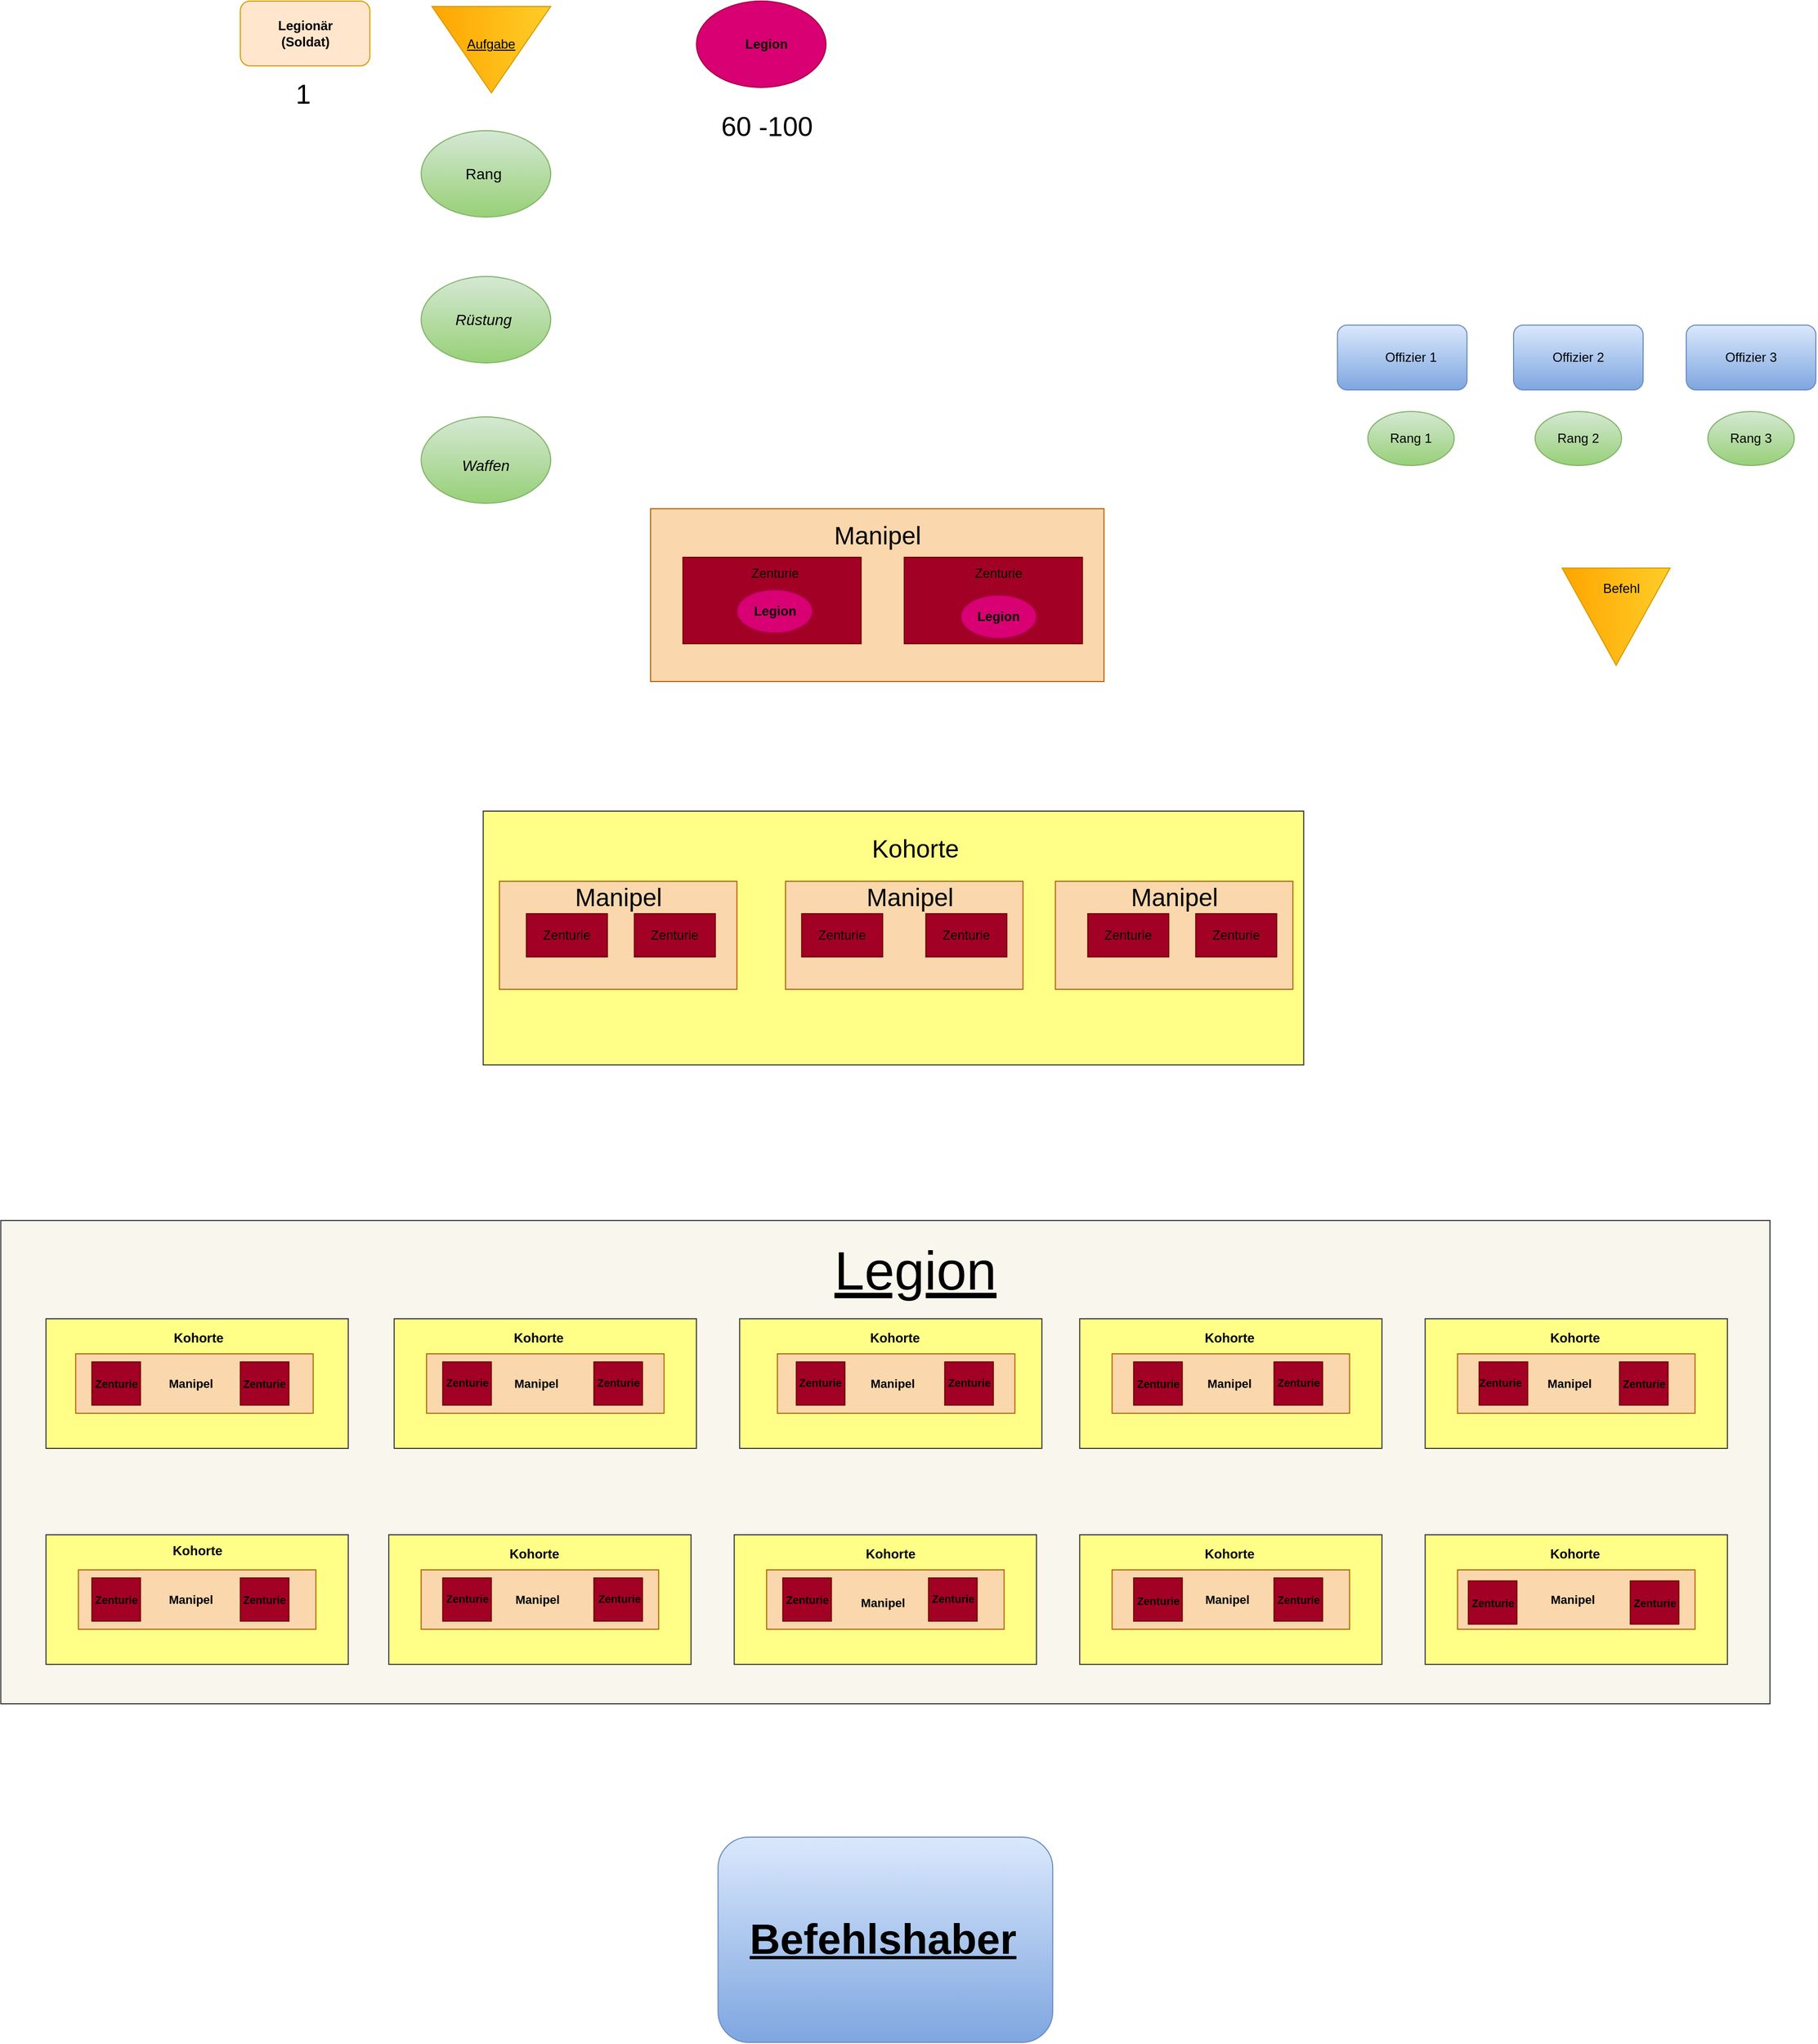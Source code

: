 <mxfile version="21.3.8" type="github">
  <diagram name="Seite-1" id="kPt4DwSDLzO4RaTnzeHO">
    <mxGraphModel dx="2223" dy="1383" grid="1" gridSize="10" guides="1" tooltips="1" connect="1" arrows="1" fold="1" page="1" pageScale="1" pageWidth="827" pageHeight="1169" math="0" shadow="0">
      <root>
        <mxCell id="0" />
        <mxCell id="1" parent="0" />
        <mxCell id="Y0GOm2_EZQEgUlRysN5h-156" value="" style="rounded=1;whiteSpace=wrap;html=1;fillColor=#ffe6cc;strokeColor=#d79b00;" vertex="1" parent="1">
          <mxGeometry x="235.62" y="40" width="120" height="60" as="geometry" />
        </mxCell>
        <mxCell id="Y0GOm2_EZQEgUlRysN5h-154" value="" style="rounded=0;whiteSpace=wrap;html=1;fillColor=#f9f7ed;strokeColor=#36393d;" vertex="1" parent="1">
          <mxGeometry x="13.75" y="1169" width="1638.75" height="447.5" as="geometry" />
        </mxCell>
        <mxCell id="Y0GOm2_EZQEgUlRysN5h-61" value="" style="rounded=0;whiteSpace=wrap;html=1;fillColor=#ffff88;strokeColor=#36393d;" vertex="1" parent="1">
          <mxGeometry x="460.62" y="790" width="760" height="235" as="geometry" />
        </mxCell>
        <mxCell id="Y0GOm2_EZQEgUlRysN5h-28" value="" style="rounded=0;whiteSpace=wrap;html=1;fillColor=#fad7ac;strokeColor=#b46504;" vertex="1" parent="1">
          <mxGeometry x="615.62" y="510" width="420" height="160" as="geometry" />
        </mxCell>
        <mxCell id="Y0GOm2_EZQEgUlRysN5h-2" value="&lt;font color=&quot;#000000&quot;&gt;Legionär&lt;br&gt;(Soldat)&lt;/font&gt;" style="text;strokeColor=none;align=center;fillColor=none;html=1;verticalAlign=middle;whiteSpace=wrap;rounded=0;fontStyle=1" vertex="1" parent="1">
          <mxGeometry x="265.62" y="55" width="60" height="30" as="geometry" />
        </mxCell>
        <mxCell id="Y0GOm2_EZQEgUlRysN5h-3" value="" style="ellipse;whiteSpace=wrap;html=1;fillColor=#d80073;fontColor=#ffffff;strokeColor=#A50040;" vertex="1" parent="1">
          <mxGeometry x="658.12" y="40" width="120" height="80" as="geometry" />
        </mxCell>
        <mxCell id="Y0GOm2_EZQEgUlRysN5h-4" value="Legion" style="text;strokeColor=none;align=center;fillColor=none;html=1;verticalAlign=middle;whiteSpace=wrap;rounded=0;fontColor=#000000;fontStyle=1" vertex="1" parent="1">
          <mxGeometry x="688.13" y="60" width="70.18" height="40" as="geometry" />
        </mxCell>
        <mxCell id="Y0GOm2_EZQEgUlRysN5h-6" value="" style="rounded=0;whiteSpace=wrap;html=1;fillColor=#a20025;fontColor=#ffffff;strokeColor=#6F0000;" vertex="1" parent="1">
          <mxGeometry x="645.63" y="555" width="165" height="80" as="geometry" />
        </mxCell>
        <mxCell id="Y0GOm2_EZQEgUlRysN5h-7" value="Zenturie" style="text;strokeColor=none;align=center;fillColor=none;html=1;verticalAlign=middle;whiteSpace=wrap;rounded=0;fontColor=#000000;" vertex="1" parent="1">
          <mxGeometry x="700.63" y="555" width="60" height="30" as="geometry" />
        </mxCell>
        <mxCell id="Y0GOm2_EZQEgUlRysN5h-8" value="60 -100" style="text;html=1;strokeColor=none;fillColor=none;align=center;verticalAlign=middle;whiteSpace=wrap;rounded=0;rotation=0;fontSize=25;" vertex="1" parent="1">
          <mxGeometry x="667.21" y="140" width="113.41" height="30" as="geometry" />
        </mxCell>
        <mxCell id="Y0GOm2_EZQEgUlRysN5h-9" value="" style="ellipse;whiteSpace=wrap;html=1;fillColor=#d5e8d4;strokeColor=#82b366;gradientColor=#97d077;" vertex="1" parent="1">
          <mxGeometry x="403.12" y="160" width="120" height="80" as="geometry" />
        </mxCell>
        <mxCell id="Y0GOm2_EZQEgUlRysN5h-10" value="" style="ellipse;whiteSpace=wrap;html=1;fillColor=#d5e8d4;gradientColor=#97d077;strokeColor=#82b366;" vertex="1" parent="1">
          <mxGeometry x="403.12" y="295" width="120" height="80" as="geometry" />
        </mxCell>
        <mxCell id="Y0GOm2_EZQEgUlRysN5h-11" value="" style="ellipse;whiteSpace=wrap;html=1;fillColor=#d5e8d4;gradientColor=#97d077;strokeColor=#82b366;" vertex="1" parent="1">
          <mxGeometry x="403.12" y="425" width="120" height="80" as="geometry" />
        </mxCell>
        <mxCell id="Y0GOm2_EZQEgUlRysN5h-12" value="Rang" style="text;strokeColor=none;align=center;fillColor=none;html=1;verticalAlign=middle;whiteSpace=wrap;rounded=0;glass=0;fontSize=14;fontColor=#000000;" vertex="1" parent="1">
          <mxGeometry x="430.62" y="185" width="60" height="30" as="geometry" />
        </mxCell>
        <mxCell id="Y0GOm2_EZQEgUlRysN5h-13" value="&lt;i&gt;Rüstung&lt;/i&gt;" style="text;strokeColor=none;align=center;fillColor=none;html=1;verticalAlign=middle;whiteSpace=wrap;rounded=0;fontSize=14;fontColor=#000000;" vertex="1" parent="1">
          <mxGeometry x="430.62" y="320" width="60" height="30" as="geometry" />
        </mxCell>
        <mxCell id="Y0GOm2_EZQEgUlRysN5h-14" value="Waffen" style="text;strokeColor=none;align=center;fillColor=none;html=1;verticalAlign=middle;whiteSpace=wrap;rounded=0;fontSize=14;fontColor=#000000;fontStyle=2" vertex="1" parent="1">
          <mxGeometry x="433.12" y="455" width="60" height="30" as="geometry" />
        </mxCell>
        <mxCell id="Y0GOm2_EZQEgUlRysN5h-17" value="" style="triangle;whiteSpace=wrap;html=1;rotation=90;fillColor=#ffcd28;gradientColor=#ffa500;strokeColor=#d79b00;" vertex="1" parent="1">
          <mxGeometry x="428.12" y="30" width="80" height="110" as="geometry" />
        </mxCell>
        <mxCell id="Y0GOm2_EZQEgUlRysN5h-19" value="Aufgabe" style="text;strokeColor=none;align=center;fillColor=none;html=1;verticalAlign=middle;whiteSpace=wrap;rounded=0;fontColor=#000000;fontStyle=4" vertex="1" parent="1">
          <mxGeometry x="438.12" y="65" width="60" height="30" as="geometry" />
        </mxCell>
        <mxCell id="Y0GOm2_EZQEgUlRysN5h-20" value="" style="rounded=1;whiteSpace=wrap;html=1;fillColor=#dae8fc;gradientColor=#7ea6e0;strokeColor=#6c8ebf;" vertex="1" parent="1">
          <mxGeometry x="1251.87" y="340" width="120" height="60" as="geometry" />
        </mxCell>
        <mxCell id="Y0GOm2_EZQEgUlRysN5h-21" value="Offizier 1" style="text;strokeColor=none;align=center;fillColor=none;html=1;verticalAlign=middle;whiteSpace=wrap;rounded=0;fontColor=#000000;" vertex="1" parent="1">
          <mxGeometry x="1290" y="355" width="60" height="30" as="geometry" />
        </mxCell>
        <mxCell id="Y0GOm2_EZQEgUlRysN5h-22" value="" style="triangle;whiteSpace=wrap;html=1;rotation=90;fillColor=#ffcd28;gradientColor=#ffa500;strokeColor=#d79b00;" vertex="1" parent="1">
          <mxGeometry x="1465" y="560" width="90" height="100" as="geometry" />
        </mxCell>
        <mxCell id="Y0GOm2_EZQEgUlRysN5h-23" value="Befehl" style="text;strokeColor=none;align=center;fillColor=none;html=1;verticalAlign=middle;whiteSpace=wrap;rounded=0;fontColor=#000000;" vertex="1" parent="1">
          <mxGeometry x="1485" y="569" width="60" height="30" as="geometry" />
        </mxCell>
        <mxCell id="Y0GOm2_EZQEgUlRysN5h-25" value="" style="rounded=0;whiteSpace=wrap;html=1;fillColor=#a20025;fontColor=#ffffff;strokeColor=#6F0000;" vertex="1" parent="1">
          <mxGeometry x="850.63" y="555" width="165" height="80" as="geometry" />
        </mxCell>
        <mxCell id="Y0GOm2_EZQEgUlRysN5h-26" value="Zenturie" style="text;strokeColor=none;align=center;fillColor=none;html=1;verticalAlign=middle;whiteSpace=wrap;rounded=0;fontColor=#000000;" vertex="1" parent="1">
          <mxGeometry x="908.13" y="555" width="60" height="30" as="geometry" />
        </mxCell>
        <mxCell id="Y0GOm2_EZQEgUlRysN5h-29" value="&lt;font style=&quot;font-size: 23px;&quot; color=&quot;#000000&quot;&gt;Manipel&lt;/font&gt;" style="text;strokeColor=none;align=center;fillColor=none;html=1;verticalAlign=middle;whiteSpace=wrap;rounded=0;" vertex="1" parent="1">
          <mxGeometry x="695.63" y="520" width="260" height="30" as="geometry" />
        </mxCell>
        <mxCell id="Y0GOm2_EZQEgUlRysN5h-30" value="" style="rounded=1;whiteSpace=wrap;html=1;fillColor=#dae8fc;gradientColor=#7ea6e0;strokeColor=#6c8ebf;" vertex="1" parent="1">
          <mxGeometry x="1415" y="340" width="120" height="60" as="geometry" />
        </mxCell>
        <mxCell id="Y0GOm2_EZQEgUlRysN5h-31" value="" style="rounded=1;whiteSpace=wrap;html=1;fillColor=#dae8fc;gradientColor=#7ea6e0;strokeColor=#6c8ebf;" vertex="1" parent="1">
          <mxGeometry x="1575" y="340" width="120" height="60" as="geometry" />
        </mxCell>
        <mxCell id="Y0GOm2_EZQEgUlRysN5h-33" value="Offizier 2" style="text;strokeColor=none;align=center;fillColor=none;html=1;verticalAlign=middle;whiteSpace=wrap;rounded=0;fontColor=#000000;" vertex="1" parent="1">
          <mxGeometry x="1445" y="355" width="60" height="30" as="geometry" />
        </mxCell>
        <mxCell id="Y0GOm2_EZQEgUlRysN5h-34" value="Offizier 3" style="text;strokeColor=none;align=center;fillColor=none;html=1;verticalAlign=middle;whiteSpace=wrap;rounded=0;fontColor=#000000;" vertex="1" parent="1">
          <mxGeometry x="1605" y="355" width="60" height="30" as="geometry" />
        </mxCell>
        <mxCell id="Y0GOm2_EZQEgUlRysN5h-35" value="" style="ellipse;whiteSpace=wrap;html=1;fillColor=#d5e8d4;gradientColor=#97d077;strokeColor=#82b366;" vertex="1" parent="1">
          <mxGeometry x="1280" y="420" width="80" height="50" as="geometry" />
        </mxCell>
        <mxCell id="Y0GOm2_EZQEgUlRysN5h-36" value="" style="ellipse;whiteSpace=wrap;html=1;fillColor=#d5e8d4;gradientColor=#97d077;strokeColor=#82b366;" vertex="1" parent="1">
          <mxGeometry x="1435" y="420" width="80" height="50" as="geometry" />
        </mxCell>
        <mxCell id="Y0GOm2_EZQEgUlRysN5h-37" value="" style="ellipse;whiteSpace=wrap;html=1;fillColor=#d5e8d4;gradientColor=#97d077;strokeColor=#82b366;" vertex="1" parent="1">
          <mxGeometry x="1595" y="420" width="80" height="50" as="geometry" />
        </mxCell>
        <mxCell id="Y0GOm2_EZQEgUlRysN5h-38" value="Rang 1" style="text;strokeColor=none;align=center;fillColor=none;html=1;verticalAlign=middle;whiteSpace=wrap;rounded=0;fontColor=#000000;" vertex="1" parent="1">
          <mxGeometry x="1290" y="430" width="60" height="30" as="geometry" />
        </mxCell>
        <mxCell id="Y0GOm2_EZQEgUlRysN5h-39" value="Rang 2" style="text;strokeColor=none;align=center;fillColor=none;html=1;verticalAlign=middle;whiteSpace=wrap;rounded=0;fontColor=#000000;" vertex="1" parent="1">
          <mxGeometry x="1445" y="430" width="60" height="30" as="geometry" />
        </mxCell>
        <mxCell id="Y0GOm2_EZQEgUlRysN5h-40" value="Rang 3" style="text;strokeColor=none;align=center;fillColor=none;html=1;verticalAlign=middle;whiteSpace=wrap;rounded=0;fontColor=#000000;" vertex="1" parent="1">
          <mxGeometry x="1605" y="430" width="60" height="30" as="geometry" />
        </mxCell>
        <mxCell id="Y0GOm2_EZQEgUlRysN5h-43" value="" style="rounded=0;whiteSpace=wrap;html=1;fillColor=#fad7ac;strokeColor=#b46504;" vertex="1" parent="1">
          <mxGeometry x="475.62" y="855" width="220" height="100" as="geometry" />
        </mxCell>
        <mxCell id="Y0GOm2_EZQEgUlRysN5h-44" value="" style="rounded=0;whiteSpace=wrap;html=1;fillColor=#fad7ac;strokeColor=#b46504;" vertex="1" parent="1">
          <mxGeometry x="740.62" y="855" width="220" height="100" as="geometry" />
        </mxCell>
        <mxCell id="Y0GOm2_EZQEgUlRysN5h-45" value="" style="rounded=0;whiteSpace=wrap;html=1;fillColor=#fad7ac;strokeColor=#b46504;" vertex="1" parent="1">
          <mxGeometry x="990.62" y="855" width="220" height="100" as="geometry" />
        </mxCell>
        <mxCell id="Y0GOm2_EZQEgUlRysN5h-46" value="" style="rounded=0;whiteSpace=wrap;html=1;fillColor=#a20025;fontColor=#ffffff;strokeColor=#6F0000;" vertex="1" parent="1">
          <mxGeometry x="500.62" y="885" width="75" height="40" as="geometry" />
        </mxCell>
        <mxCell id="Y0GOm2_EZQEgUlRysN5h-47" value="" style="rounded=0;whiteSpace=wrap;html=1;fillColor=#a20025;fontColor=#ffffff;strokeColor=#6F0000;" vertex="1" parent="1">
          <mxGeometry x="600.62" y="885" width="75" height="40" as="geometry" />
        </mxCell>
        <mxCell id="Y0GOm2_EZQEgUlRysN5h-48" value="" style="rounded=0;whiteSpace=wrap;html=1;fillColor=#a20025;fontColor=#ffffff;strokeColor=#6F0000;" vertex="1" parent="1">
          <mxGeometry x="755.62" y="885" width="75" height="40" as="geometry" />
        </mxCell>
        <mxCell id="Y0GOm2_EZQEgUlRysN5h-49" value="" style="rounded=0;whiteSpace=wrap;html=1;fillColor=#a20025;fontColor=#ffffff;strokeColor=#6F0000;" vertex="1" parent="1">
          <mxGeometry x="870.62" y="885" width="75" height="40" as="geometry" />
        </mxCell>
        <mxCell id="Y0GOm2_EZQEgUlRysN5h-50" value="" style="rounded=0;whiteSpace=wrap;html=1;fillColor=#a20025;fontColor=#ffffff;strokeColor=#6F0000;" vertex="1" parent="1">
          <mxGeometry x="1020.62" y="885" width="75" height="40" as="geometry" />
        </mxCell>
        <mxCell id="Y0GOm2_EZQEgUlRysN5h-51" value="" style="rounded=0;whiteSpace=wrap;html=1;fillColor=#a20025;fontColor=#ffffff;strokeColor=#6F0000;" vertex="1" parent="1">
          <mxGeometry x="1120.62" y="885" width="75" height="40" as="geometry" />
        </mxCell>
        <mxCell id="Y0GOm2_EZQEgUlRysN5h-52" value="Zenturie" style="text;strokeColor=none;align=center;fillColor=none;html=1;verticalAlign=middle;whiteSpace=wrap;rounded=0;fontColor=#000000;" vertex="1" parent="1">
          <mxGeometry x="508.12" y="890" width="60" height="30" as="geometry" />
        </mxCell>
        <mxCell id="Y0GOm2_EZQEgUlRysN5h-53" value="Zenturie" style="text;strokeColor=none;align=center;fillColor=none;html=1;verticalAlign=middle;whiteSpace=wrap;rounded=0;fontColor=#000000;" vertex="1" parent="1">
          <mxGeometry x="608.12" y="890" width="60" height="30" as="geometry" />
        </mxCell>
        <mxCell id="Y0GOm2_EZQEgUlRysN5h-54" value="Zenturie" style="text;strokeColor=none;align=center;fillColor=none;html=1;verticalAlign=middle;whiteSpace=wrap;rounded=0;fontColor=#000000;" vertex="1" parent="1">
          <mxGeometry x="763.12" y="890" width="60" height="30" as="geometry" />
        </mxCell>
        <mxCell id="Y0GOm2_EZQEgUlRysN5h-55" value="Zenturie" style="text;strokeColor=none;align=center;fillColor=none;html=1;verticalAlign=middle;whiteSpace=wrap;rounded=0;fontColor=#000000;" vertex="1" parent="1">
          <mxGeometry x="878.12" y="890" width="60" height="30" as="geometry" />
        </mxCell>
        <mxCell id="Y0GOm2_EZQEgUlRysN5h-56" value="Zenturie" style="text;strokeColor=none;align=center;fillColor=none;html=1;verticalAlign=middle;whiteSpace=wrap;rounded=0;fontColor=#000000;" vertex="1" parent="1">
          <mxGeometry x="1028.12" y="890" width="60" height="30" as="geometry" />
        </mxCell>
        <mxCell id="Y0GOm2_EZQEgUlRysN5h-57" value="Zenturie" style="text;strokeColor=none;align=center;fillColor=none;html=1;verticalAlign=middle;whiteSpace=wrap;rounded=0;fontColor=#000000;" vertex="1" parent="1">
          <mxGeometry x="1128.12" y="890" width="60" height="30" as="geometry" />
        </mxCell>
        <mxCell id="Y0GOm2_EZQEgUlRysN5h-58" value="&lt;font style=&quot;font-size: 23px;&quot; color=&quot;#000000&quot;&gt;Manipel&lt;/font&gt;" style="text;strokeColor=none;align=center;fillColor=none;html=1;verticalAlign=middle;whiteSpace=wrap;rounded=0;" vertex="1" parent="1">
          <mxGeometry x="455.62" y="855" width="260" height="30" as="geometry" />
        </mxCell>
        <mxCell id="Y0GOm2_EZQEgUlRysN5h-59" value="&lt;font style=&quot;font-size: 23px;&quot; color=&quot;#000000&quot;&gt;Manipel&lt;/font&gt;" style="text;strokeColor=none;align=center;fillColor=none;html=1;verticalAlign=middle;whiteSpace=wrap;rounded=0;" vertex="1" parent="1">
          <mxGeometry x="725.62" y="855" width="260" height="30" as="geometry" />
        </mxCell>
        <mxCell id="Y0GOm2_EZQEgUlRysN5h-60" value="&lt;font style=&quot;font-size: 23px;&quot; color=&quot;#000000&quot;&gt;Manipel&lt;/font&gt;" style="text;strokeColor=none;align=center;fillColor=none;html=1;verticalAlign=middle;whiteSpace=wrap;rounded=0;" vertex="1" parent="1">
          <mxGeometry x="970.62" y="855" width="260" height="30" as="geometry" />
        </mxCell>
        <mxCell id="Y0GOm2_EZQEgUlRysN5h-63" value="&lt;font color=&quot;#000000&quot;&gt;&lt;span style=&quot;caret-color: rgb(0, 0, 0); font-size: 23px;&quot;&gt;Kohorte&lt;/span&gt;&lt;/font&gt;" style="text;strokeColor=none;align=center;fillColor=none;html=1;verticalAlign=middle;whiteSpace=wrap;rounded=0;" vertex="1" parent="1">
          <mxGeometry x="730.62" y="810" width="260" height="30" as="geometry" />
        </mxCell>
        <mxCell id="Y0GOm2_EZQEgUlRysN5h-64" value="" style="ellipse;whiteSpace=wrap;html=1;fillColor=#d80073;fontColor=#ffffff;strokeColor=#A50040;" vertex="1" parent="1">
          <mxGeometry x="695.63" y="585" width="70" height="40" as="geometry" />
        </mxCell>
        <mxCell id="Y0GOm2_EZQEgUlRysN5h-65" value="Legion" style="text;strokeColor=none;align=center;fillColor=none;html=1;verticalAlign=middle;whiteSpace=wrap;rounded=0;fontColor=#000000;fontStyle=1" vertex="1" parent="1">
          <mxGeometry x="700.63" y="590" width="60" height="30" as="geometry" />
        </mxCell>
        <mxCell id="Y0GOm2_EZQEgUlRysN5h-68" value="" style="ellipse;whiteSpace=wrap;html=1;fillColor=#d80073;fontColor=#ffffff;strokeColor=#A50040;" vertex="1" parent="1">
          <mxGeometry x="903.13" y="590" width="70" height="40" as="geometry" />
        </mxCell>
        <mxCell id="Y0GOm2_EZQEgUlRysN5h-69" value="Legion" style="text;strokeColor=none;align=center;fillColor=none;html=1;verticalAlign=middle;whiteSpace=wrap;rounded=0;fontColor=#000000;fontStyle=1" vertex="1" parent="1">
          <mxGeometry x="908.13" y="595" width="60" height="30" as="geometry" />
        </mxCell>
        <mxCell id="Y0GOm2_EZQEgUlRysN5h-70" value="" style="rounded=0;whiteSpace=wrap;html=1;fillColor=#ffff88;strokeColor=#36393d;" vertex="1" parent="1">
          <mxGeometry x="55.62" y="1260" width="280" height="120" as="geometry" />
        </mxCell>
        <mxCell id="Y0GOm2_EZQEgUlRysN5h-71" value="" style="rounded=0;whiteSpace=wrap;html=1;fillColor=#ffff88;strokeColor=#36393d;" vertex="1" parent="1">
          <mxGeometry x="55.62" y="1460" width="280" height="120" as="geometry" />
        </mxCell>
        <mxCell id="Y0GOm2_EZQEgUlRysN5h-72" value="" style="rounded=0;whiteSpace=wrap;html=1;fillColor=#ffff88;strokeColor=#36393d;" vertex="1" parent="1">
          <mxGeometry x="378.12" y="1260" width="280" height="120" as="geometry" />
        </mxCell>
        <mxCell id="Y0GOm2_EZQEgUlRysN5h-73" value="" style="rounded=0;whiteSpace=wrap;html=1;fillColor=#ffff88;strokeColor=#36393d;" vertex="1" parent="1">
          <mxGeometry x="698.12" y="1260" width="280" height="120" as="geometry" />
        </mxCell>
        <mxCell id="Y0GOm2_EZQEgUlRysN5h-74" value="" style="rounded=0;whiteSpace=wrap;html=1;fillColor=#ffff88;strokeColor=#36393d;" vertex="1" parent="1">
          <mxGeometry x="373.12" y="1460" width="280" height="120" as="geometry" />
        </mxCell>
        <mxCell id="Y0GOm2_EZQEgUlRysN5h-75" value="" style="rounded=0;whiteSpace=wrap;html=1;fillColor=#ffff88;strokeColor=#36393d;" vertex="1" parent="1">
          <mxGeometry x="693.12" y="1460" width="280" height="120" as="geometry" />
        </mxCell>
        <mxCell id="Y0GOm2_EZQEgUlRysN5h-76" value="" style="rounded=0;whiteSpace=wrap;html=1;fillColor=#ffff88;strokeColor=#36393d;" vertex="1" parent="1">
          <mxGeometry x="1013.12" y="1260" width="280" height="120" as="geometry" />
        </mxCell>
        <mxCell id="Y0GOm2_EZQEgUlRysN5h-77" value="" style="rounded=0;whiteSpace=wrap;html=1;fillColor=#ffff88;strokeColor=#36393d;" vertex="1" parent="1">
          <mxGeometry x="1013.12" y="1460" width="280" height="120" as="geometry" />
        </mxCell>
        <mxCell id="Y0GOm2_EZQEgUlRysN5h-78" value="" style="rounded=0;whiteSpace=wrap;html=1;fillColor=#ffff88;strokeColor=#36393d;" vertex="1" parent="1">
          <mxGeometry x="1333.12" y="1260" width="280" height="120" as="geometry" />
        </mxCell>
        <mxCell id="Y0GOm2_EZQEgUlRysN5h-79" value="" style="rounded=0;whiteSpace=wrap;html=1;fillColor=#ffff88;strokeColor=#36393d;" vertex="1" parent="1">
          <mxGeometry x="1333.12" y="1460" width="280" height="120" as="geometry" />
        </mxCell>
        <mxCell id="Y0GOm2_EZQEgUlRysN5h-80" value="" style="rounded=0;whiteSpace=wrap;html=1;fillColor=#fad7ac;strokeColor=#b46504;" vertex="1" parent="1">
          <mxGeometry x="83.12" y="1292.5" width="220" height="55" as="geometry" />
        </mxCell>
        <mxCell id="Y0GOm2_EZQEgUlRysN5h-81" value="" style="rounded=0;whiteSpace=wrap;html=1;fillColor=#fad7ac;strokeColor=#b46504;" vertex="1" parent="1">
          <mxGeometry x="85.62" y="1492.5" width="220" height="55" as="geometry" />
        </mxCell>
        <mxCell id="Y0GOm2_EZQEgUlRysN5h-82" value="" style="rounded=0;whiteSpace=wrap;html=1;fillColor=#fad7ac;strokeColor=#b46504;" vertex="1" parent="1">
          <mxGeometry x="403.12" y="1492.5" width="220" height="55" as="geometry" />
        </mxCell>
        <mxCell id="Y0GOm2_EZQEgUlRysN5h-83" value="" style="rounded=0;whiteSpace=wrap;html=1;fillColor=#fad7ac;strokeColor=#b46504;" vertex="1" parent="1">
          <mxGeometry x="408.12" y="1292.5" width="220" height="55" as="geometry" />
        </mxCell>
        <mxCell id="Y0GOm2_EZQEgUlRysN5h-84" value="" style="rounded=0;whiteSpace=wrap;html=1;fillColor=#fad7ac;strokeColor=#b46504;" vertex="1" parent="1">
          <mxGeometry x="733.12" y="1292.5" width="220" height="55" as="geometry" />
        </mxCell>
        <mxCell id="Y0GOm2_EZQEgUlRysN5h-85" value="" style="rounded=0;whiteSpace=wrap;html=1;fillColor=#fad7ac;strokeColor=#b46504;" vertex="1" parent="1">
          <mxGeometry x="723.12" y="1492.5" width="220" height="55" as="geometry" />
        </mxCell>
        <mxCell id="Y0GOm2_EZQEgUlRysN5h-86" value="" style="rounded=0;whiteSpace=wrap;html=1;fillColor=#fad7ac;strokeColor=#b46504;" vertex="1" parent="1">
          <mxGeometry x="1043.12" y="1492.5" width="220" height="55" as="geometry" />
        </mxCell>
        <mxCell id="Y0GOm2_EZQEgUlRysN5h-87" value="" style="rounded=0;whiteSpace=wrap;html=1;fillColor=#fad7ac;strokeColor=#b46504;" vertex="1" parent="1">
          <mxGeometry x="1043.12" y="1292.5" width="220" height="55" as="geometry" />
        </mxCell>
        <mxCell id="Y0GOm2_EZQEgUlRysN5h-88" value="" style="rounded=0;whiteSpace=wrap;html=1;fillColor=#fad7ac;strokeColor=#b46504;" vertex="1" parent="1">
          <mxGeometry x="1363.12" y="1292.5" width="220" height="55" as="geometry" />
        </mxCell>
        <mxCell id="Y0GOm2_EZQEgUlRysN5h-89" value="" style="rounded=0;whiteSpace=wrap;html=1;fillColor=#fad7ac;strokeColor=#b46504;" vertex="1" parent="1">
          <mxGeometry x="1363.12" y="1492.5" width="220" height="55" as="geometry" />
        </mxCell>
        <mxCell id="Y0GOm2_EZQEgUlRysN5h-90" value="&lt;font color=&quot;#000000&quot; style=&quot;font-size: 12px;&quot;&gt;&lt;span style=&quot;caret-color: rgb(0, 0, 0); font-size: 12px;&quot;&gt;Kohorte&lt;/span&gt;&lt;/font&gt;" style="text;strokeColor=none;align=center;fillColor=none;html=1;verticalAlign=middle;whiteSpace=wrap;rounded=0;fontSize=12;fontStyle=1" vertex="1" parent="1">
          <mxGeometry x="88.12" y="1262.5" width="217.5" height="30" as="geometry" />
        </mxCell>
        <mxCell id="Y0GOm2_EZQEgUlRysN5h-91" value="&lt;font color=&quot;#000000&quot; style=&quot;font-size: 12px;&quot;&gt;&lt;span style=&quot;caret-color: rgb(0, 0, 0); font-size: 12px;&quot;&gt;Kohorte&lt;/span&gt;&lt;/font&gt;" style="text;strokeColor=none;align=center;fillColor=none;html=1;verticalAlign=middle;whiteSpace=wrap;rounded=0;fontSize=12;fontStyle=1" vertex="1" parent="1">
          <mxGeometry x="86.87" y="1460" width="217.5" height="30" as="geometry" />
        </mxCell>
        <mxCell id="Y0GOm2_EZQEgUlRysN5h-92" value="&lt;font color=&quot;#000000&quot; style=&quot;font-size: 12px;&quot;&gt;&lt;span style=&quot;caret-color: rgb(0, 0, 0); font-size: 12px;&quot;&gt;Kohorte&lt;/span&gt;&lt;/font&gt;" style="text;strokeColor=none;align=center;fillColor=none;html=1;verticalAlign=middle;whiteSpace=wrap;rounded=0;fontSize=12;fontStyle=1" vertex="1" parent="1">
          <mxGeometry x="399.37" y="1462.5" width="217.5" height="30" as="geometry" />
        </mxCell>
        <mxCell id="Y0GOm2_EZQEgUlRysN5h-93" value="&lt;font color=&quot;#000000&quot; style=&quot;font-size: 12px;&quot;&gt;&lt;span style=&quot;caret-color: rgb(0, 0, 0); font-size: 12px;&quot;&gt;Kohorte&lt;/span&gt;&lt;/font&gt;" style="text;strokeColor=none;align=center;fillColor=none;html=1;verticalAlign=middle;whiteSpace=wrap;rounded=0;fontSize=12;fontStyle=1" vertex="1" parent="1">
          <mxGeometry x="403.12" y="1262.5" width="217.5" height="30" as="geometry" />
        </mxCell>
        <mxCell id="Y0GOm2_EZQEgUlRysN5h-94" value="&lt;font color=&quot;#000000&quot; style=&quot;font-size: 12px;&quot;&gt;&lt;span style=&quot;caret-color: rgb(0, 0, 0); font-size: 12px;&quot;&gt;Kohorte&lt;/span&gt;&lt;/font&gt;" style="text;strokeColor=none;align=center;fillColor=none;html=1;verticalAlign=middle;whiteSpace=wrap;rounded=0;fontSize=12;fontStyle=1" vertex="1" parent="1">
          <mxGeometry x="733.12" y="1262.5" width="217.5" height="30" as="geometry" />
        </mxCell>
        <mxCell id="Y0GOm2_EZQEgUlRysN5h-95" value="&lt;font color=&quot;#000000&quot; style=&quot;font-size: 12px;&quot;&gt;&lt;span style=&quot;caret-color: rgb(0, 0, 0); font-size: 12px;&quot;&gt;Kohorte&lt;/span&gt;&lt;/font&gt;" style="text;strokeColor=none;align=center;fillColor=none;html=1;verticalAlign=middle;whiteSpace=wrap;rounded=0;fontSize=12;fontStyle=1" vertex="1" parent="1">
          <mxGeometry x="729.37" y="1462.5" width="217.5" height="30" as="geometry" />
        </mxCell>
        <mxCell id="Y0GOm2_EZQEgUlRysN5h-96" value="&lt;font color=&quot;#000000&quot; style=&quot;font-size: 12px;&quot;&gt;&lt;span style=&quot;caret-color: rgb(0, 0, 0); font-size: 12px;&quot;&gt;Kohorte&lt;/span&gt;&lt;/font&gt;" style="text;strokeColor=none;align=center;fillColor=none;html=1;verticalAlign=middle;whiteSpace=wrap;rounded=0;fontSize=12;fontStyle=1" vertex="1" parent="1">
          <mxGeometry x="1043.12" y="1262.5" width="217.5" height="30" as="geometry" />
        </mxCell>
        <mxCell id="Y0GOm2_EZQEgUlRysN5h-97" value="&lt;font color=&quot;#000000&quot; style=&quot;font-size: 12px;&quot;&gt;&lt;span style=&quot;caret-color: rgb(0, 0, 0); font-size: 12px;&quot;&gt;Kohorte&lt;/span&gt;&lt;/font&gt;" style="text;strokeColor=none;align=center;fillColor=none;html=1;verticalAlign=middle;whiteSpace=wrap;rounded=0;fontSize=12;fontStyle=1" vertex="1" parent="1">
          <mxGeometry x="1363.12" y="1262.5" width="217.5" height="30" as="geometry" />
        </mxCell>
        <mxCell id="Y0GOm2_EZQEgUlRysN5h-98" value="&lt;font color=&quot;#000000&quot; style=&quot;font-size: 12px;&quot;&gt;&lt;span style=&quot;caret-color: rgb(0, 0, 0); font-size: 12px;&quot;&gt;Kohorte&lt;/span&gt;&lt;/font&gt;" style="text;strokeColor=none;align=center;fillColor=none;html=1;verticalAlign=middle;whiteSpace=wrap;rounded=0;fontSize=12;fontStyle=1" vertex="1" parent="1">
          <mxGeometry x="1043.12" y="1462.5" width="217.5" height="30" as="geometry" />
        </mxCell>
        <mxCell id="Y0GOm2_EZQEgUlRysN5h-99" value="&lt;font color=&quot;#000000&quot; style=&quot;font-size: 12px;&quot;&gt;&lt;span style=&quot;caret-color: rgb(0, 0, 0); font-size: 12px;&quot;&gt;Kohorte&lt;/span&gt;&lt;/font&gt;" style="text;strokeColor=none;align=center;fillColor=none;html=1;verticalAlign=middle;whiteSpace=wrap;rounded=0;fontSize=12;fontStyle=1" vertex="1" parent="1">
          <mxGeometry x="1363.12" y="1462.5" width="217.5" height="30" as="geometry" />
        </mxCell>
        <mxCell id="Y0GOm2_EZQEgUlRysN5h-100" value="&lt;font style=&quot;font-size: 11px;&quot; color=&quot;#000000&quot;&gt;Manipel&lt;/font&gt;" style="text;strokeColor=none;align=center;fillColor=none;html=1;verticalAlign=middle;whiteSpace=wrap;rounded=0;fontSize=11;fontStyle=1" vertex="1" parent="1">
          <mxGeometry x="76.87" y="1306.25" width="226.25" height="27.5" as="geometry" />
        </mxCell>
        <mxCell id="Y0GOm2_EZQEgUlRysN5h-101" value="&lt;font style=&quot;font-size: 11px;&quot; color=&quot;#000000&quot;&gt;Manipel&lt;/font&gt;" style="text;strokeColor=none;align=center;fillColor=none;html=1;verticalAlign=middle;whiteSpace=wrap;rounded=0;fontSize=11;fontStyle=1" vertex="1" parent="1">
          <mxGeometry x="76.87" y="1506.25" width="226.25" height="27.5" as="geometry" />
        </mxCell>
        <mxCell id="Y0GOm2_EZQEgUlRysN5h-102" value="&lt;font style=&quot;font-size: 11px;&quot; color=&quot;#000000&quot;&gt;Manipel&lt;/font&gt;" style="text;strokeColor=none;align=center;fillColor=none;html=1;verticalAlign=middle;whiteSpace=wrap;rounded=0;fontSize=11;fontStyle=1" vertex="1" parent="1">
          <mxGeometry x="398.12" y="1506.25" width="226.25" height="27.5" as="geometry" />
        </mxCell>
        <mxCell id="Y0GOm2_EZQEgUlRysN5h-103" value="&lt;font style=&quot;font-size: 11px;&quot; color=&quot;#000000&quot;&gt;Manipel&lt;/font&gt;" style="text;strokeColor=none;align=center;fillColor=none;html=1;verticalAlign=middle;whiteSpace=wrap;rounded=0;fontSize=11;fontStyle=1" vertex="1" parent="1">
          <mxGeometry x="396.87" y="1306.25" width="226.25" height="27.5" as="geometry" />
        </mxCell>
        <mxCell id="Y0GOm2_EZQEgUlRysN5h-104" value="&lt;font style=&quot;font-size: 11px;&quot; color=&quot;#000000&quot;&gt;Manipel&lt;/font&gt;" style="text;strokeColor=none;align=center;fillColor=none;html=1;verticalAlign=middle;whiteSpace=wrap;rounded=0;fontSize=11;fontStyle=1" vertex="1" parent="1">
          <mxGeometry x="718.12" y="1509" width="226.25" height="27.5" as="geometry" />
        </mxCell>
        <mxCell id="Y0GOm2_EZQEgUlRysN5h-105" value="&lt;font style=&quot;font-size: 11px;&quot; color=&quot;#000000&quot;&gt;Manipel&lt;/font&gt;" style="text;strokeColor=none;align=center;fillColor=none;html=1;verticalAlign=middle;whiteSpace=wrap;rounded=0;fontSize=11;fontStyle=1" vertex="1" parent="1">
          <mxGeometry x="726.87" y="1306.25" width="226.25" height="27.5" as="geometry" />
        </mxCell>
        <mxCell id="Y0GOm2_EZQEgUlRysN5h-106" value="&lt;font style=&quot;font-size: 11px;&quot; color=&quot;#000000&quot;&gt;Manipel&lt;/font&gt;" style="text;strokeColor=none;align=center;fillColor=none;html=1;verticalAlign=middle;whiteSpace=wrap;rounded=0;fontSize=11;fontStyle=1" vertex="1" parent="1">
          <mxGeometry x="1038.74" y="1306.25" width="226.25" height="27.5" as="geometry" />
        </mxCell>
        <mxCell id="Y0GOm2_EZQEgUlRysN5h-107" value="&lt;font style=&quot;font-size: 11px;&quot; color=&quot;#000000&quot;&gt;Manipel&lt;/font&gt;" style="text;strokeColor=none;align=center;fillColor=none;html=1;verticalAlign=middle;whiteSpace=wrap;rounded=0;fontSize=11;fontStyle=1" vertex="1" parent="1">
          <mxGeometry x="1036.87" y="1506.25" width="226.25" height="27.5" as="geometry" />
        </mxCell>
        <mxCell id="Y0GOm2_EZQEgUlRysN5h-108" value="&lt;font style=&quot;font-size: 11px;&quot; color=&quot;#000000&quot;&gt;Manipel&lt;/font&gt;" style="text;strokeColor=none;align=center;fillColor=none;html=1;verticalAlign=middle;whiteSpace=wrap;rounded=0;fontSize=11;fontStyle=1" vertex="1" parent="1">
          <mxGeometry x="1354.37" y="1306.25" width="226.25" height="27.5" as="geometry" />
        </mxCell>
        <mxCell id="Y0GOm2_EZQEgUlRysN5h-109" value="&lt;font style=&quot;font-size: 11px;&quot; color=&quot;#000000&quot;&gt;Manipel&lt;/font&gt;" style="text;strokeColor=none;align=center;fillColor=none;html=1;verticalAlign=middle;whiteSpace=wrap;rounded=0;fontSize=11;fontStyle=1" vertex="1" parent="1">
          <mxGeometry x="1356.87" y="1506.25" width="226.25" height="27.5" as="geometry" />
        </mxCell>
        <mxCell id="Y0GOm2_EZQEgUlRysN5h-114" value="" style="rounded=0;whiteSpace=wrap;html=1;fillColor=#a20025;fontColor=#ffffff;strokeColor=#6F0000;" vertex="1" parent="1">
          <mxGeometry x="98.12" y="1300" width="45" height="40" as="geometry" />
        </mxCell>
        <mxCell id="Y0GOm2_EZQEgUlRysN5h-115" value="" style="rounded=0;whiteSpace=wrap;html=1;fillColor=#a20025;fontColor=#ffffff;strokeColor=#6F0000;" vertex="1" parent="1">
          <mxGeometry x="235.62" y="1300" width="45" height="40" as="geometry" />
        </mxCell>
        <mxCell id="Y0GOm2_EZQEgUlRysN5h-116" value="" style="rounded=0;whiteSpace=wrap;html=1;fillColor=#a20025;fontColor=#ffffff;strokeColor=#6F0000;" vertex="1" parent="1">
          <mxGeometry x="98.12" y="1500" width="45" height="40" as="geometry" />
        </mxCell>
        <mxCell id="Y0GOm2_EZQEgUlRysN5h-117" value="" style="rounded=0;whiteSpace=wrap;html=1;fillColor=#a20025;fontColor=#ffffff;strokeColor=#6F0000;" vertex="1" parent="1">
          <mxGeometry x="235.62" y="1500" width="45" height="40" as="geometry" />
        </mxCell>
        <mxCell id="Y0GOm2_EZQEgUlRysN5h-118" value="" style="rounded=0;whiteSpace=wrap;html=1;fillColor=#a20025;fontColor=#ffffff;strokeColor=#6F0000;" vertex="1" parent="1">
          <mxGeometry x="423.12" y="1300" width="45" height="40" as="geometry" />
        </mxCell>
        <mxCell id="Y0GOm2_EZQEgUlRysN5h-119" value="" style="rounded=0;whiteSpace=wrap;html=1;fillColor=#a20025;fontColor=#ffffff;strokeColor=#6F0000;" vertex="1" parent="1">
          <mxGeometry x="563.12" y="1300" width="45" height="40" as="geometry" />
        </mxCell>
        <mxCell id="Y0GOm2_EZQEgUlRysN5h-120" value="" style="rounded=0;whiteSpace=wrap;html=1;fillColor=#a20025;fontColor=#ffffff;strokeColor=#6F0000;" vertex="1" parent="1">
          <mxGeometry x="423.12" y="1500" width="45" height="40" as="geometry" />
        </mxCell>
        <mxCell id="Y0GOm2_EZQEgUlRysN5h-121" value="" style="rounded=0;whiteSpace=wrap;html=1;fillColor=#a20025;fontColor=#ffffff;strokeColor=#6F0000;" vertex="1" parent="1">
          <mxGeometry x="563.12" y="1500" width="45" height="40" as="geometry" />
        </mxCell>
        <mxCell id="Y0GOm2_EZQEgUlRysN5h-122" value="" style="rounded=0;whiteSpace=wrap;html=1;fillColor=#a20025;fontColor=#ffffff;strokeColor=#6F0000;" vertex="1" parent="1">
          <mxGeometry x="750.62" y="1300" width="45" height="40" as="geometry" />
        </mxCell>
        <mxCell id="Y0GOm2_EZQEgUlRysN5h-123" value="" style="rounded=0;whiteSpace=wrap;html=1;fillColor=#a20025;fontColor=#ffffff;strokeColor=#6F0000;" vertex="1" parent="1">
          <mxGeometry x="888.12" y="1300" width="45" height="40" as="geometry" />
        </mxCell>
        <mxCell id="Y0GOm2_EZQEgUlRysN5h-124" value="" style="rounded=0;whiteSpace=wrap;html=1;fillColor=#a20025;fontColor=#ffffff;strokeColor=#6F0000;" vertex="1" parent="1">
          <mxGeometry x="738.12" y="1500" width="45" height="40" as="geometry" />
        </mxCell>
        <mxCell id="Y0GOm2_EZQEgUlRysN5h-125" value="" style="rounded=0;whiteSpace=wrap;html=1;fillColor=#a20025;fontColor=#ffffff;strokeColor=#6F0000;" vertex="1" parent="1">
          <mxGeometry x="873.12" y="1500" width="45" height="40" as="geometry" />
        </mxCell>
        <mxCell id="Y0GOm2_EZQEgUlRysN5h-126" value="" style="rounded=0;whiteSpace=wrap;html=1;fillColor=#a20025;fontColor=#ffffff;strokeColor=#6F0000;" vertex="1" parent="1">
          <mxGeometry x="1063.12" y="1300" width="45" height="40" as="geometry" />
        </mxCell>
        <mxCell id="Y0GOm2_EZQEgUlRysN5h-127" value="" style="rounded=0;whiteSpace=wrap;html=1;fillColor=#a20025;fontColor=#ffffff;strokeColor=#6F0000;" vertex="1" parent="1">
          <mxGeometry x="1193.12" y="1300" width="45" height="40" as="geometry" />
        </mxCell>
        <mxCell id="Y0GOm2_EZQEgUlRysN5h-128" value="" style="rounded=0;whiteSpace=wrap;html=1;fillColor=#a20025;fontColor=#ffffff;strokeColor=#6F0000;" vertex="1" parent="1">
          <mxGeometry x="1063.12" y="1500" width="45" height="40" as="geometry" />
        </mxCell>
        <mxCell id="Y0GOm2_EZQEgUlRysN5h-129" value="" style="rounded=0;whiteSpace=wrap;html=1;fillColor=#a20025;fontColor=#ffffff;strokeColor=#6F0000;" vertex="1" parent="1">
          <mxGeometry x="1193.12" y="1500" width="45" height="40" as="geometry" />
        </mxCell>
        <mxCell id="Y0GOm2_EZQEgUlRysN5h-130" value="" style="rounded=0;whiteSpace=wrap;html=1;fillColor=#a20025;fontColor=#ffffff;strokeColor=#6F0000;" vertex="1" parent="1">
          <mxGeometry x="1383.12" y="1300" width="45" height="40" as="geometry" />
        </mxCell>
        <mxCell id="Y0GOm2_EZQEgUlRysN5h-131" value="" style="rounded=0;whiteSpace=wrap;html=1;fillColor=#a20025;fontColor=#ffffff;strokeColor=#6F0000;" vertex="1" parent="1">
          <mxGeometry x="1513.12" y="1300" width="45" height="40" as="geometry" />
        </mxCell>
        <mxCell id="Y0GOm2_EZQEgUlRysN5h-132" value="" style="rounded=0;whiteSpace=wrap;html=1;fillColor=#a20025;fontColor=#ffffff;strokeColor=#6F0000;" vertex="1" parent="1">
          <mxGeometry x="1373.12" y="1502.75" width="45" height="40" as="geometry" />
        </mxCell>
        <mxCell id="Y0GOm2_EZQEgUlRysN5h-133" value="" style="rounded=0;whiteSpace=wrap;html=1;fillColor=#a20025;fontColor=#ffffff;strokeColor=#6F0000;" vertex="1" parent="1">
          <mxGeometry x="1523.12" y="1502.75" width="45" height="40" as="geometry" />
        </mxCell>
        <mxCell id="Y0GOm2_EZQEgUlRysN5h-134" value="Zenturie" style="text;strokeColor=none;align=center;fillColor=none;html=1;verticalAlign=middle;whiteSpace=wrap;rounded=0;fontSize=10;fontColor=#000000;fontStyle=1" vertex="1" parent="1">
          <mxGeometry x="90.62" y="1305" width="60" height="30" as="geometry" />
        </mxCell>
        <mxCell id="Y0GOm2_EZQEgUlRysN5h-135" value="Zenturie" style="text;strokeColor=none;align=center;fillColor=none;html=1;verticalAlign=middle;whiteSpace=wrap;rounded=0;fontSize=10;fontColor=#000000;fontStyle=1" vertex="1" parent="1">
          <mxGeometry x="228.12" y="1305" width="60" height="30" as="geometry" />
        </mxCell>
        <mxCell id="Y0GOm2_EZQEgUlRysN5h-136" value="Zenturie" style="text;strokeColor=none;align=center;fillColor=none;html=1;verticalAlign=middle;whiteSpace=wrap;rounded=0;fontSize=10;fontColor=#000000;fontStyle=1" vertex="1" parent="1">
          <mxGeometry x="90.62" y="1505" width="60" height="30" as="geometry" />
        </mxCell>
        <mxCell id="Y0GOm2_EZQEgUlRysN5h-137" value="Zenturie" style="text;strokeColor=none;align=center;fillColor=none;html=1;verticalAlign=middle;whiteSpace=wrap;rounded=0;fontSize=10;fontColor=#000000;fontStyle=1" vertex="1" parent="1">
          <mxGeometry x="228.12" y="1505" width="60" height="30" as="geometry" />
        </mxCell>
        <mxCell id="Y0GOm2_EZQEgUlRysN5h-138" value="Zenturie" style="text;strokeColor=none;align=center;fillColor=none;html=1;verticalAlign=middle;whiteSpace=wrap;rounded=0;fontSize=10;fontColor=#000000;fontStyle=1" vertex="1" parent="1">
          <mxGeometry x="415.62" y="1503.75" width="60" height="30" as="geometry" />
        </mxCell>
        <mxCell id="Y0GOm2_EZQEgUlRysN5h-139" value="Zenturie" style="text;strokeColor=none;align=center;fillColor=none;html=1;verticalAlign=middle;whiteSpace=wrap;rounded=0;fontSize=10;fontColor=#000000;fontStyle=1" vertex="1" parent="1">
          <mxGeometry x="556.87" y="1503.75" width="60" height="30" as="geometry" />
        </mxCell>
        <mxCell id="Y0GOm2_EZQEgUlRysN5h-140" value="Zenturie" style="text;strokeColor=none;align=center;fillColor=none;html=1;verticalAlign=middle;whiteSpace=wrap;rounded=0;fontSize=10;fontColor=#000000;fontStyle=1" vertex="1" parent="1">
          <mxGeometry x="555.62" y="1303.75" width="60" height="30" as="geometry" />
        </mxCell>
        <mxCell id="Y0GOm2_EZQEgUlRysN5h-141" value="Zenturie" style="text;strokeColor=none;align=center;fillColor=none;html=1;verticalAlign=middle;whiteSpace=wrap;rounded=0;fontSize=10;fontColor=#000000;fontStyle=1" vertex="1" parent="1">
          <mxGeometry x="415.62" y="1303.75" width="60" height="30" as="geometry" />
        </mxCell>
        <mxCell id="Y0GOm2_EZQEgUlRysN5h-142" value="Zenturie" style="text;strokeColor=none;align=center;fillColor=none;html=1;verticalAlign=middle;whiteSpace=wrap;rounded=0;fontSize=10;fontColor=#000000;fontStyle=1" vertex="1" parent="1">
          <mxGeometry x="743.12" y="1303.75" width="60" height="30" as="geometry" />
        </mxCell>
        <mxCell id="Y0GOm2_EZQEgUlRysN5h-143" value="Zenturie" style="text;strokeColor=none;align=center;fillColor=none;html=1;verticalAlign=middle;whiteSpace=wrap;rounded=0;fontSize=10;fontColor=#000000;fontStyle=1" vertex="1" parent="1">
          <mxGeometry x="880.62" y="1303.75" width="60" height="30" as="geometry" />
        </mxCell>
        <mxCell id="Y0GOm2_EZQEgUlRysN5h-144" value="Zenturie" style="text;strokeColor=none;align=center;fillColor=none;html=1;verticalAlign=middle;whiteSpace=wrap;rounded=0;fontSize=10;fontColor=#000000;fontStyle=1" vertex="1" parent="1">
          <mxGeometry x="730.62" y="1505" width="60" height="30" as="geometry" />
        </mxCell>
        <mxCell id="Y0GOm2_EZQEgUlRysN5h-145" value="Zenturie" style="text;strokeColor=none;align=center;fillColor=none;html=1;verticalAlign=middle;whiteSpace=wrap;rounded=0;fontSize=10;fontColor=#000000;fontStyle=1" vertex="1" parent="1">
          <mxGeometry x="865.62" y="1503.75" width="60" height="30" as="geometry" />
        </mxCell>
        <mxCell id="Y0GOm2_EZQEgUlRysN5h-146" value="Zenturie" style="text;strokeColor=none;align=center;fillColor=none;html=1;verticalAlign=middle;whiteSpace=wrap;rounded=0;fontSize=10;fontColor=#000000;fontStyle=1" vertex="1" parent="1">
          <mxGeometry x="1055.62" y="1305" width="60" height="30" as="geometry" />
        </mxCell>
        <mxCell id="Y0GOm2_EZQEgUlRysN5h-147" value="Zenturie" style="text;strokeColor=none;align=center;fillColor=none;html=1;verticalAlign=middle;whiteSpace=wrap;rounded=0;fontSize=10;fontColor=#000000;fontStyle=1" vertex="1" parent="1">
          <mxGeometry x="1185.62" y="1303.75" width="60" height="30" as="geometry" />
        </mxCell>
        <mxCell id="Y0GOm2_EZQEgUlRysN5h-148" value="Zenturie" style="text;strokeColor=none;align=center;fillColor=none;html=1;verticalAlign=middle;whiteSpace=wrap;rounded=0;fontSize=10;fontColor=#000000;fontStyle=1" vertex="1" parent="1">
          <mxGeometry x="1055.62" y="1506.25" width="60" height="30" as="geometry" />
        </mxCell>
        <mxCell id="Y0GOm2_EZQEgUlRysN5h-149" value="Zenturie" style="text;strokeColor=none;align=center;fillColor=none;html=1;verticalAlign=middle;whiteSpace=wrap;rounded=0;fontSize=10;fontColor=#000000;fontStyle=1" vertex="1" parent="1">
          <mxGeometry x="1185.62" y="1505" width="60" height="30" as="geometry" />
        </mxCell>
        <mxCell id="Y0GOm2_EZQEgUlRysN5h-150" value="Zenturie" style="text;strokeColor=none;align=center;fillColor=none;html=1;verticalAlign=middle;whiteSpace=wrap;rounded=0;fontSize=10;fontColor=#000000;fontStyle=1" vertex="1" parent="1">
          <mxGeometry x="1373.12" y="1303.75" width="60" height="30" as="geometry" />
        </mxCell>
        <mxCell id="Y0GOm2_EZQEgUlRysN5h-151" value="Zenturie" style="text;strokeColor=none;align=center;fillColor=none;html=1;verticalAlign=middle;whiteSpace=wrap;rounded=0;fontSize=10;fontColor=#000000;fontStyle=1" vertex="1" parent="1">
          <mxGeometry x="1505.62" y="1305" width="60" height="30" as="geometry" />
        </mxCell>
        <mxCell id="Y0GOm2_EZQEgUlRysN5h-152" value="Zenturie" style="text;strokeColor=none;align=center;fillColor=none;html=1;verticalAlign=middle;whiteSpace=wrap;rounded=0;fontSize=10;fontColor=#000000;fontStyle=1" vertex="1" parent="1">
          <mxGeometry x="1365.62" y="1507.75" width="60" height="30" as="geometry" />
        </mxCell>
        <mxCell id="Y0GOm2_EZQEgUlRysN5h-153" value="Zenturie" style="text;strokeColor=none;align=center;fillColor=none;html=1;verticalAlign=middle;whiteSpace=wrap;rounded=0;fontSize=10;fontColor=#000000;fontStyle=1" vertex="1" parent="1">
          <mxGeometry x="1515.62" y="1507.75" width="60" height="30" as="geometry" />
        </mxCell>
        <mxCell id="Y0GOm2_EZQEgUlRysN5h-155" value="Legion" style="text;strokeColor=none;align=center;fillColor=none;html=1;verticalAlign=middle;whiteSpace=wrap;rounded=0;fontColor=#000000;fontSize=50;fontStyle=4" vertex="1" parent="1">
          <mxGeometry x="595.62" y="1200" width="530" height="30" as="geometry" />
        </mxCell>
        <mxCell id="Y0GOm2_EZQEgUlRysN5h-157" value="" style="rounded=1;whiteSpace=wrap;html=1;fillColor=#dae8fc;gradientColor=#7ea6e0;strokeColor=#6c8ebf;" vertex="1" parent="1">
          <mxGeometry x="678.13" y="1740" width="310" height="190" as="geometry" />
        </mxCell>
        <mxCell id="Y0GOm2_EZQEgUlRysN5h-158" value="Befehlshaber" style="text;strokeColor=none;align=center;fillColor=none;html=1;verticalAlign=middle;whiteSpace=wrap;rounded=0;fontColor=#000000;fontStyle=5;fontSize=39;" vertex="1" parent="1">
          <mxGeometry x="800.63" y="1820" width="60" height="30" as="geometry" />
        </mxCell>
        <mxCell id="Y0GOm2_EZQEgUlRysN5h-159" value="1" style="text;strokeColor=none;align=center;fillColor=none;html=1;verticalAlign=middle;whiteSpace=wrap;rounded=0;rotation=0;fontSize=25;" vertex="1" parent="1">
          <mxGeometry x="264.37" y="110" width="60" height="30" as="geometry" />
        </mxCell>
      </root>
    </mxGraphModel>
  </diagram>
</mxfile>
